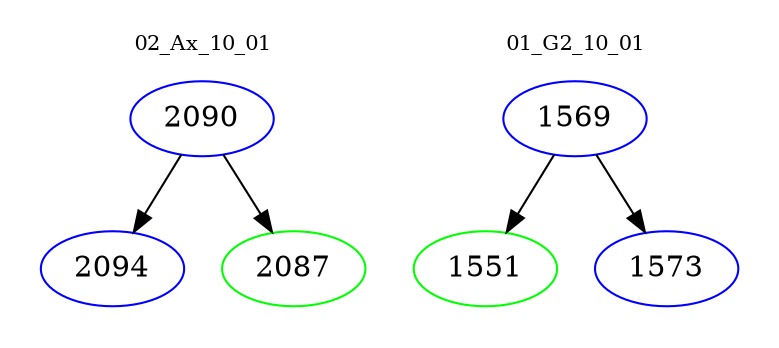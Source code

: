 digraph{
subgraph cluster_0 {
color = white
label = "02_Ax_10_01";
fontsize=10;
T0_2090 [label="2090", color="blue"]
T0_2090 -> T0_2094 [color="black"]
T0_2094 [label="2094", color="blue"]
T0_2090 -> T0_2087 [color="black"]
T0_2087 [label="2087", color="green"]
}
subgraph cluster_1 {
color = white
label = "01_G2_10_01";
fontsize=10;
T1_1569 [label="1569", color="blue"]
T1_1569 -> T1_1551 [color="black"]
T1_1551 [label="1551", color="green"]
T1_1569 -> T1_1573 [color="black"]
T1_1573 [label="1573", color="blue"]
}
}
